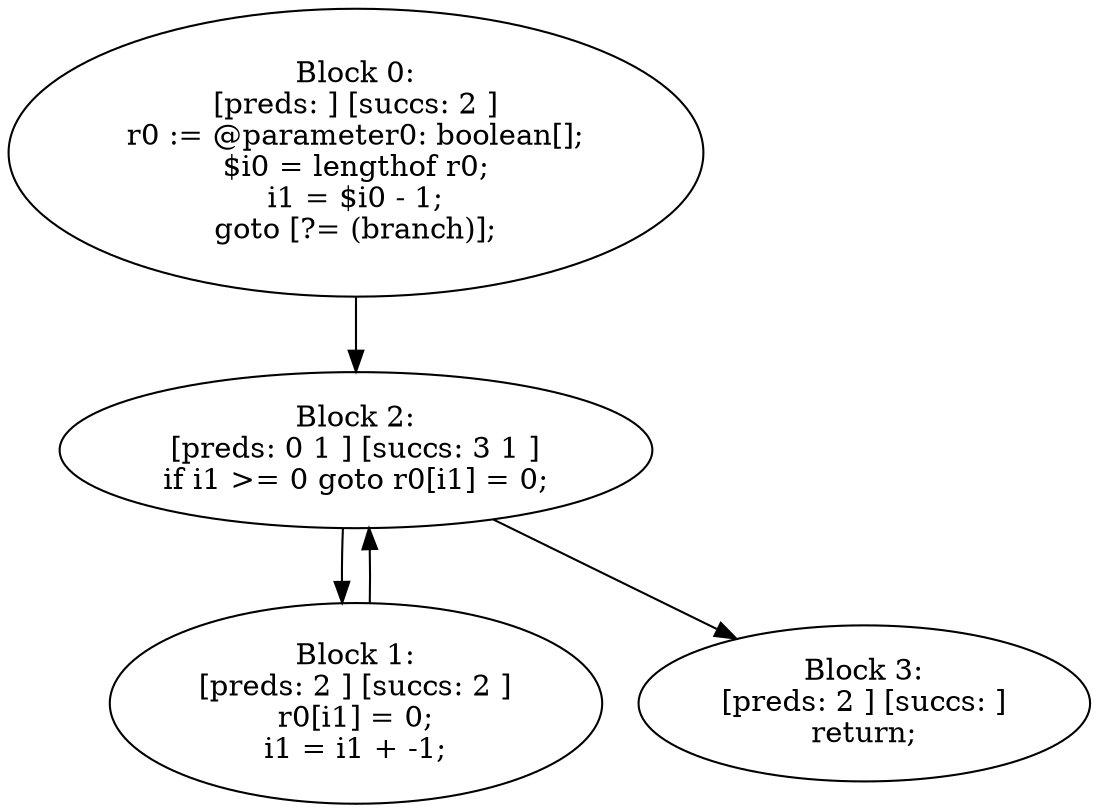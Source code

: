digraph "unitGraph" {
    "Block 0:
[preds: ] [succs: 2 ]
r0 := @parameter0: boolean[];
$i0 = lengthof r0;
i1 = $i0 - 1;
goto [?= (branch)];
"
    "Block 1:
[preds: 2 ] [succs: 2 ]
r0[i1] = 0;
i1 = i1 + -1;
"
    "Block 2:
[preds: 0 1 ] [succs: 3 1 ]
if i1 >= 0 goto r0[i1] = 0;
"
    "Block 3:
[preds: 2 ] [succs: ]
return;
"
    "Block 0:
[preds: ] [succs: 2 ]
r0 := @parameter0: boolean[];
$i0 = lengthof r0;
i1 = $i0 - 1;
goto [?= (branch)];
"->"Block 2:
[preds: 0 1 ] [succs: 3 1 ]
if i1 >= 0 goto r0[i1] = 0;
";
    "Block 1:
[preds: 2 ] [succs: 2 ]
r0[i1] = 0;
i1 = i1 + -1;
"->"Block 2:
[preds: 0 1 ] [succs: 3 1 ]
if i1 >= 0 goto r0[i1] = 0;
";
    "Block 2:
[preds: 0 1 ] [succs: 3 1 ]
if i1 >= 0 goto r0[i1] = 0;
"->"Block 3:
[preds: 2 ] [succs: ]
return;
";
    "Block 2:
[preds: 0 1 ] [succs: 3 1 ]
if i1 >= 0 goto r0[i1] = 0;
"->"Block 1:
[preds: 2 ] [succs: 2 ]
r0[i1] = 0;
i1 = i1 + -1;
";
}
